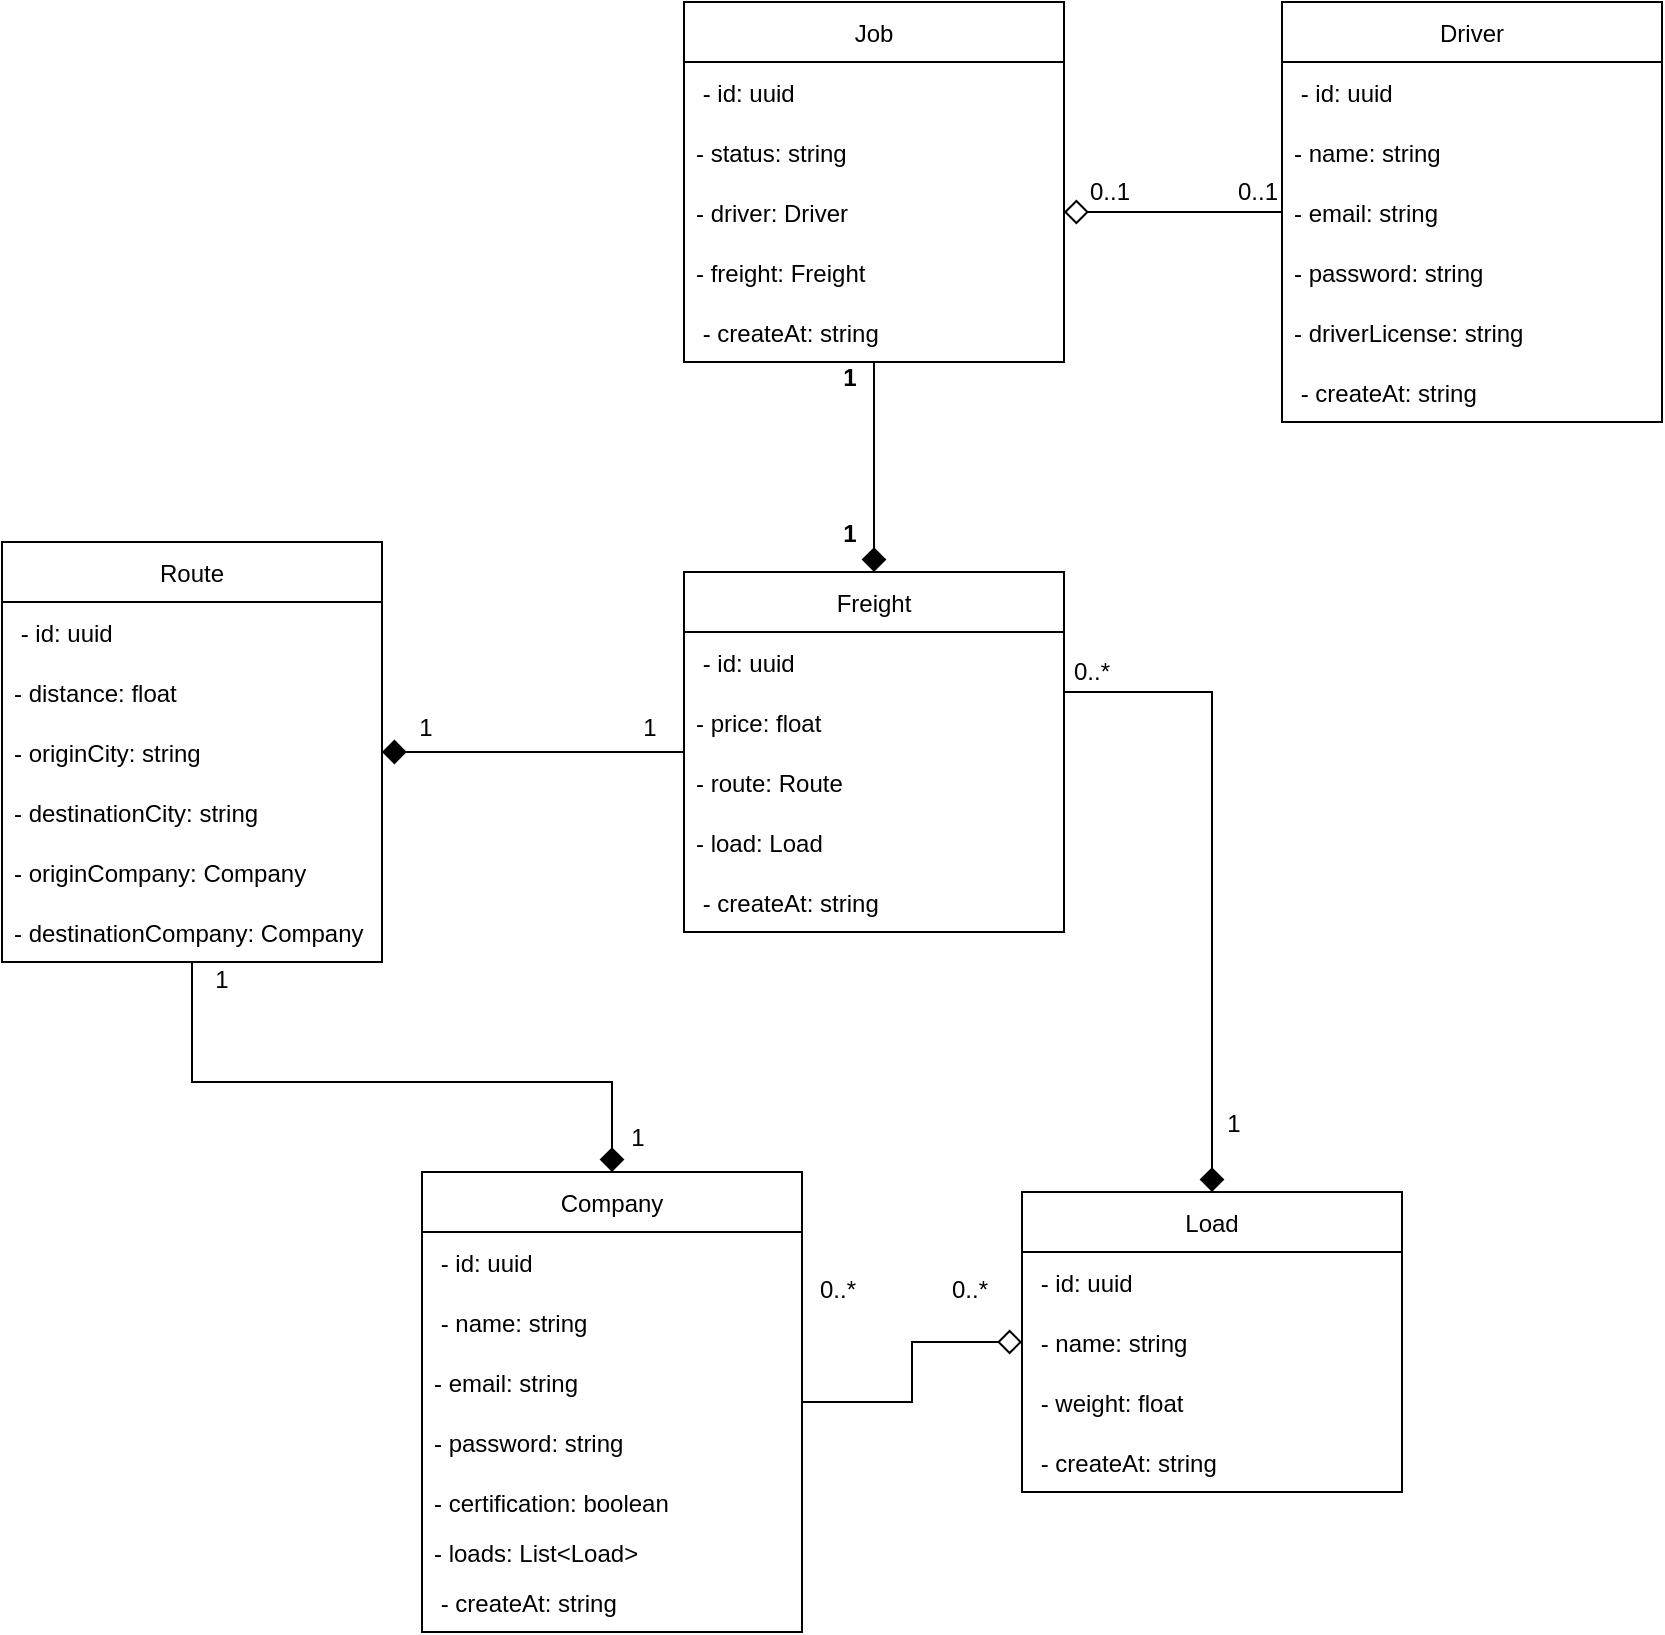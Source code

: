 <mxfile version="20.5.3" type="github" pages="2">
  <diagram id="M3pcUj_e8ZGcJJ1h0OU3" name="Diagrama de Clase">
    <mxGraphModel dx="1335" dy="1883" grid="1" gridSize="10" guides="1" tooltips="1" connect="1" arrows="1" fold="1" page="1" pageScale="1" pageWidth="827" pageHeight="1169" math="0" shadow="0">
      <root>
        <mxCell id="0" />
        <mxCell id="1" parent="0" />
        <mxCell id="ld96d70Gmt-_mfUiLXAM-89" style="edgeStyle=orthogonalEdgeStyle;rounded=0;orthogonalLoop=1;jettySize=auto;html=1;endSize=10;endArrow=diamond;endFill=0;" parent="1" source="F2yfCua-x1HgIKLivBN5-6" target="F2yfCua-x1HgIKLivBN5-72" edge="1">
          <mxGeometry relative="1" as="geometry" />
        </mxCell>
        <mxCell id="F2yfCua-x1HgIKLivBN5-6" value="Company" style="swimlane;fontStyle=0;childLayout=stackLayout;horizontal=1;startSize=30;horizontalStack=0;resizeParent=1;resizeParentMax=0;resizeLast=0;collapsible=1;marginBottom=0;" parent="1" vertex="1">
          <mxGeometry x="570" y="185" width="190" height="230" as="geometry" />
        </mxCell>
        <mxCell id="F2yfCua-x1HgIKLivBN5-7" value=" - id: uuid" style="text;strokeColor=none;fillColor=none;align=left;verticalAlign=middle;spacingLeft=4;spacingRight=4;overflow=hidden;points=[[0,0.5],[1,0.5]];portConstraint=eastwest;rotatable=0;" parent="F2yfCua-x1HgIKLivBN5-6" vertex="1">
          <mxGeometry y="30" width="190" height="30" as="geometry" />
        </mxCell>
        <mxCell id="ld96d70Gmt-_mfUiLXAM-1" value=" - name: string" style="text;strokeColor=none;fillColor=none;align=left;verticalAlign=middle;spacingLeft=4;spacingRight=4;overflow=hidden;points=[[0,0.5],[1,0.5]];portConstraint=eastwest;rotatable=0;" parent="F2yfCua-x1HgIKLivBN5-6" vertex="1">
          <mxGeometry y="60" width="190" height="30" as="geometry" />
        </mxCell>
        <mxCell id="Lm8SJk4BGs5qkrF8xbqH-2" value="- email: string" style="text;strokeColor=none;fillColor=none;align=left;verticalAlign=middle;spacingLeft=4;spacingRight=4;overflow=hidden;points=[[0,0.5],[1,0.5]];portConstraint=eastwest;rotatable=0;" vertex="1" parent="F2yfCua-x1HgIKLivBN5-6">
          <mxGeometry y="90" width="190" height="30" as="geometry" />
        </mxCell>
        <mxCell id="Lm8SJk4BGs5qkrF8xbqH-1" value="- password: string" style="text;strokeColor=none;fillColor=none;align=left;verticalAlign=middle;spacingLeft=4;spacingRight=4;overflow=hidden;points=[[0,0.5],[1,0.5]];portConstraint=eastwest;rotatable=0;" vertex="1" parent="F2yfCua-x1HgIKLivBN5-6">
          <mxGeometry y="120" width="190" height="30" as="geometry" />
        </mxCell>
        <mxCell id="F2yfCua-x1HgIKLivBN5-8" value="- certification: boolean" style="text;strokeColor=none;fillColor=none;align=left;verticalAlign=middle;spacingLeft=4;spacingRight=4;overflow=hidden;points=[[0,0.5],[1,0.5]];portConstraint=eastwest;rotatable=0;" parent="F2yfCua-x1HgIKLivBN5-6" vertex="1">
          <mxGeometry y="150" width="190" height="30" as="geometry" />
        </mxCell>
        <mxCell id="ld96d70Gmt-_mfUiLXAM-87" value="- loads: List&lt;Load&gt;" style="text;strokeColor=none;fillColor=none;align=left;verticalAlign=middle;spacingLeft=4;spacingRight=4;overflow=hidden;points=[[0,0.5],[1,0.5]];portConstraint=eastwest;rotatable=0;" parent="F2yfCua-x1HgIKLivBN5-6" vertex="1">
          <mxGeometry y="180" width="190" height="20" as="geometry" />
        </mxCell>
        <mxCell id="pTG3mIIrtEYWrlTueh43-6" value=" - createAt: string" style="text;strokeColor=none;fillColor=none;align=left;verticalAlign=middle;spacingLeft=4;spacingRight=4;overflow=hidden;points=[[0,0.5],[1,0.5]];portConstraint=eastwest;rotatable=0;" parent="F2yfCua-x1HgIKLivBN5-6" vertex="1">
          <mxGeometry y="200" width="190" height="30" as="geometry" />
        </mxCell>
        <mxCell id="F2yfCua-x1HgIKLivBN5-24" value="Load" style="swimlane;fontStyle=0;childLayout=stackLayout;horizontal=1;startSize=30;horizontalStack=0;resizeParent=1;resizeParentMax=0;resizeLast=0;collapsible=1;marginBottom=0;" parent="1" vertex="1">
          <mxGeometry x="870" y="195" width="190" height="150" as="geometry" />
        </mxCell>
        <mxCell id="ld96d70Gmt-_mfUiLXAM-4" value=" - id: uuid" style="text;strokeColor=none;fillColor=none;align=left;verticalAlign=middle;spacingLeft=4;spacingRight=4;overflow=hidden;points=[[0,0.5],[1,0.5]];portConstraint=eastwest;rotatable=0;" parent="F2yfCua-x1HgIKLivBN5-24" vertex="1">
          <mxGeometry y="30" width="190" height="30" as="geometry" />
        </mxCell>
        <mxCell id="F2yfCua-x1HgIKLivBN5-72" value=" - name: string" style="text;strokeColor=none;fillColor=none;align=left;verticalAlign=middle;spacingLeft=4;spacingRight=4;overflow=hidden;points=[[0,0.5],[1,0.5]];portConstraint=eastwest;rotatable=0;" parent="F2yfCua-x1HgIKLivBN5-24" vertex="1">
          <mxGeometry y="60" width="190" height="30" as="geometry" />
        </mxCell>
        <mxCell id="SRt64cAYokg9fVg4joZT-1" value=" - weight: float" style="text;strokeColor=none;fillColor=none;align=left;verticalAlign=middle;spacingLeft=4;spacingRight=4;overflow=hidden;points=[[0,0.5],[1,0.5]];portConstraint=eastwest;rotatable=0;" parent="F2yfCua-x1HgIKLivBN5-24" vertex="1">
          <mxGeometry y="90" width="190" height="30" as="geometry" />
        </mxCell>
        <mxCell id="pTG3mIIrtEYWrlTueh43-5" value=" - createAt: string" style="text;strokeColor=none;fillColor=none;align=left;verticalAlign=middle;spacingLeft=4;spacingRight=4;overflow=hidden;points=[[0,0.5],[1,0.5]];portConstraint=eastwest;rotatable=0;" parent="F2yfCua-x1HgIKLivBN5-24" vertex="1">
          <mxGeometry y="120" width="190" height="30" as="geometry" />
        </mxCell>
        <mxCell id="HdKlytza_GGiQgGaJUvl-7" style="edgeStyle=orthogonalEdgeStyle;rounded=0;orthogonalLoop=1;jettySize=auto;html=1;endArrow=diamond;endFill=1;endSize=10;strokeWidth=1;" parent="1" source="F2yfCua-x1HgIKLivBN5-39" target="F2yfCua-x1HgIKLivBN5-24" edge="1">
          <mxGeometry relative="1" as="geometry">
            <Array as="points">
              <mxPoint x="965" y="-55" />
            </Array>
          </mxGeometry>
        </mxCell>
        <mxCell id="ld96d70Gmt-_mfUiLXAM-95" style="edgeStyle=orthogonalEdgeStyle;rounded=0;orthogonalLoop=1;jettySize=auto;html=1;endArrow=diamond;endFill=1;endSize=10;" parent="1" source="F2yfCua-x1HgIKLivBN5-39" target="F2yfCua-x1HgIKLivBN5-79" edge="1">
          <mxGeometry relative="1" as="geometry" />
        </mxCell>
        <mxCell id="F2yfCua-x1HgIKLivBN5-39" value="Freight" style="swimlane;fontStyle=0;childLayout=stackLayout;horizontal=1;startSize=30;horizontalStack=0;resizeParent=1;resizeParentMax=0;resizeLast=0;collapsible=1;marginBottom=0;" parent="1" vertex="1">
          <mxGeometry x="701" y="-115" width="190" height="180" as="geometry" />
        </mxCell>
        <mxCell id="ld96d70Gmt-_mfUiLXAM-5" value=" - id: uuid" style="text;strokeColor=none;fillColor=none;align=left;verticalAlign=middle;spacingLeft=4;spacingRight=4;overflow=hidden;points=[[0,0.5],[1,0.5]];portConstraint=eastwest;rotatable=0;" parent="F2yfCua-x1HgIKLivBN5-39" vertex="1">
          <mxGeometry y="30" width="190" height="30" as="geometry" />
        </mxCell>
        <mxCell id="HdKlytza_GGiQgGaJUvl-16" value="- price: float" style="text;strokeColor=none;fillColor=none;align=left;verticalAlign=middle;spacingLeft=4;spacingRight=4;overflow=hidden;points=[[0,0.5],[1,0.5]];portConstraint=eastwest;rotatable=0;" parent="F2yfCua-x1HgIKLivBN5-39" vertex="1">
          <mxGeometry y="60" width="190" height="30" as="geometry" />
        </mxCell>
        <mxCell id="F2yfCua-x1HgIKLivBN5-60" value="- route: Route" style="text;strokeColor=none;fillColor=none;align=left;verticalAlign=middle;spacingLeft=4;spacingRight=4;overflow=hidden;points=[[0,0.5],[1,0.5]];portConstraint=eastwest;rotatable=0;" parent="F2yfCua-x1HgIKLivBN5-39" vertex="1">
          <mxGeometry y="90" width="190" height="30" as="geometry" />
        </mxCell>
        <mxCell id="HdKlytza_GGiQgGaJUvl-18" value="- load: Load" style="text;strokeColor=none;fillColor=none;align=left;verticalAlign=middle;spacingLeft=4;spacingRight=4;overflow=hidden;points=[[0,0.5],[1,0.5]];portConstraint=eastwest;rotatable=0;" parent="F2yfCua-x1HgIKLivBN5-39" vertex="1">
          <mxGeometry y="120" width="190" height="30" as="geometry" />
        </mxCell>
        <mxCell id="ld96d70Gmt-_mfUiLXAM-8" value=" - createAt: string" style="text;strokeColor=none;fillColor=none;align=left;verticalAlign=middle;spacingLeft=4;spacingRight=4;overflow=hidden;points=[[0,0.5],[1,0.5]];portConstraint=eastwest;rotatable=0;" parent="F2yfCua-x1HgIKLivBN5-39" vertex="1">
          <mxGeometry y="150" width="190" height="30" as="geometry" />
        </mxCell>
        <mxCell id="ld96d70Gmt-_mfUiLXAM-94" style="edgeStyle=orthogonalEdgeStyle;rounded=0;orthogonalLoop=1;jettySize=auto;html=1;entryX=0.5;entryY=0;entryDx=0;entryDy=0;endSize=10;endArrow=diamond;endFill=1;" parent="1" source="F2yfCua-x1HgIKLivBN5-77" target="F2yfCua-x1HgIKLivBN5-6" edge="1">
          <mxGeometry relative="1" as="geometry">
            <Array as="points">
              <mxPoint x="455" y="140" />
              <mxPoint x="665" y="140" />
            </Array>
          </mxGeometry>
        </mxCell>
        <mxCell id="F2yfCua-x1HgIKLivBN5-77" value="Route" style="swimlane;fontStyle=0;childLayout=stackLayout;horizontal=1;startSize=30;horizontalStack=0;resizeParent=1;resizeParentMax=0;resizeLast=0;collapsible=1;marginBottom=0;" parent="1" vertex="1">
          <mxGeometry x="360" y="-130" width="190" height="210" as="geometry" />
        </mxCell>
        <mxCell id="ld96d70Gmt-_mfUiLXAM-3" value=" - id: uuid" style="text;strokeColor=none;fillColor=none;align=left;verticalAlign=middle;spacingLeft=4;spacingRight=4;overflow=hidden;points=[[0,0.5],[1,0.5]];portConstraint=eastwest;rotatable=0;" parent="F2yfCua-x1HgIKLivBN5-77" vertex="1">
          <mxGeometry y="30" width="190" height="30" as="geometry" />
        </mxCell>
        <mxCell id="CucOphMQl8QsdvXRG6Uy-3" value="- distance: float" style="text;strokeColor=none;fillColor=none;align=left;verticalAlign=middle;spacingLeft=4;spacingRight=4;overflow=hidden;points=[[0,0.5],[1,0.5]];portConstraint=eastwest;rotatable=0;" parent="F2yfCua-x1HgIKLivBN5-77" vertex="1">
          <mxGeometry y="60" width="190" height="30" as="geometry" />
        </mxCell>
        <mxCell id="F2yfCua-x1HgIKLivBN5-79" value="- originCity: string" style="text;strokeColor=none;fillColor=none;align=left;verticalAlign=middle;spacingLeft=4;spacingRight=4;overflow=hidden;points=[[0,0.5],[1,0.5]];portConstraint=eastwest;rotatable=0;" parent="F2yfCua-x1HgIKLivBN5-77" vertex="1">
          <mxGeometry y="90" width="190" height="30" as="geometry" />
        </mxCell>
        <mxCell id="F2yfCua-x1HgIKLivBN5-80" value="- destinationCity: string" style="text;strokeColor=none;fillColor=none;align=left;verticalAlign=middle;spacingLeft=4;spacingRight=4;overflow=hidden;points=[[0,0.5],[1,0.5]];portConstraint=eastwest;rotatable=0;" parent="F2yfCua-x1HgIKLivBN5-77" vertex="1">
          <mxGeometry y="120" width="190" height="30" as="geometry" />
        </mxCell>
        <mxCell id="F2yfCua-x1HgIKLivBN5-83" value="- originCompany: Company" style="text;strokeColor=none;fillColor=none;align=left;verticalAlign=middle;spacingLeft=4;spacingRight=4;overflow=hidden;points=[[0,0.5],[1,0.5]];portConstraint=eastwest;rotatable=0;" parent="F2yfCua-x1HgIKLivBN5-77" vertex="1">
          <mxGeometry y="150" width="190" height="30" as="geometry" />
        </mxCell>
        <mxCell id="F2yfCua-x1HgIKLivBN5-84" value="- destinationCompany: Company" style="text;strokeColor=none;fillColor=none;align=left;verticalAlign=middle;spacingLeft=4;spacingRight=4;overflow=hidden;points=[[0,0.5],[1,0.5]];portConstraint=eastwest;rotatable=0;" parent="F2yfCua-x1HgIKLivBN5-77" vertex="1">
          <mxGeometry y="180" width="190" height="30" as="geometry" />
        </mxCell>
        <mxCell id="HdKlytza_GGiQgGaJUvl-21" style="edgeStyle=orthogonalEdgeStyle;rounded=0;orthogonalLoop=1;jettySize=auto;html=1;entryX=0.5;entryY=0;entryDx=0;entryDy=0;endArrow=diamond;endFill=1;endSize=10;strokeWidth=1;" parent="1" source="HdKlytza_GGiQgGaJUvl-9" target="F2yfCua-x1HgIKLivBN5-39" edge="1">
          <mxGeometry relative="1" as="geometry" />
        </mxCell>
        <mxCell id="HdKlytza_GGiQgGaJUvl-9" value="Job" style="swimlane;fontStyle=0;childLayout=stackLayout;horizontal=1;startSize=30;horizontalStack=0;resizeParent=1;resizeParentMax=0;resizeLast=0;collapsible=1;marginBottom=0;" parent="1" vertex="1">
          <mxGeometry x="701" y="-400" width="190" height="180" as="geometry" />
        </mxCell>
        <mxCell id="ld96d70Gmt-_mfUiLXAM-7" value=" - id: uuid" style="text;strokeColor=none;fillColor=none;align=left;verticalAlign=middle;spacingLeft=4;spacingRight=4;overflow=hidden;points=[[0,0.5],[1,0.5]];portConstraint=eastwest;rotatable=0;" parent="HdKlytza_GGiQgGaJUvl-9" vertex="1">
          <mxGeometry y="30" width="190" height="30" as="geometry" />
        </mxCell>
        <mxCell id="HdKlytza_GGiQgGaJUvl-10" value="- status: string" style="text;strokeColor=none;fillColor=none;align=left;verticalAlign=middle;spacingLeft=4;spacingRight=4;overflow=hidden;points=[[0,0.5],[1,0.5]];portConstraint=eastwest;rotatable=0;" parent="HdKlytza_GGiQgGaJUvl-9" vertex="1">
          <mxGeometry y="60" width="190" height="30" as="geometry" />
        </mxCell>
        <mxCell id="HdKlytza_GGiQgGaJUvl-15" value="- driver: Driver" style="text;strokeColor=none;fillColor=none;align=left;verticalAlign=middle;spacingLeft=4;spacingRight=4;overflow=hidden;points=[[0,0.5],[1,0.5]];portConstraint=eastwest;rotatable=0;" parent="HdKlytza_GGiQgGaJUvl-9" vertex="1">
          <mxGeometry y="90" width="190" height="30" as="geometry" />
        </mxCell>
        <mxCell id="HdKlytza_GGiQgGaJUvl-11" value="- freight: Freight" style="text;strokeColor=none;fillColor=none;align=left;verticalAlign=middle;spacingLeft=4;spacingRight=4;overflow=hidden;points=[[0,0.5],[1,0.5]];portConstraint=eastwest;rotatable=0;" parent="HdKlytza_GGiQgGaJUvl-9" vertex="1">
          <mxGeometry y="120" width="190" height="30" as="geometry" />
        </mxCell>
        <mxCell id="ld96d70Gmt-_mfUiLXAM-9" value=" - createAt: string" style="text;strokeColor=none;fillColor=none;align=left;verticalAlign=middle;spacingLeft=4;spacingRight=4;overflow=hidden;points=[[0,0.5],[1,0.5]];portConstraint=eastwest;rotatable=0;" parent="HdKlytza_GGiQgGaJUvl-9" vertex="1">
          <mxGeometry y="150" width="190" height="30" as="geometry" />
        </mxCell>
        <mxCell id="HdKlytza_GGiQgGaJUvl-19" style="edgeStyle=orthogonalEdgeStyle;rounded=0;orthogonalLoop=1;jettySize=auto;html=1;entryX=1;entryY=0.5;entryDx=0;entryDy=0;endArrow=diamond;endFill=0;endSize=10;strokeWidth=1;" parent="1" source="HdKlytza_GGiQgGaJUvl-12" target="HdKlytza_GGiQgGaJUvl-15" edge="1">
          <mxGeometry relative="1" as="geometry" />
        </mxCell>
        <mxCell id="HdKlytza_GGiQgGaJUvl-12" value="Driver" style="swimlane;fontStyle=0;childLayout=stackLayout;horizontal=1;startSize=30;horizontalStack=0;resizeParent=1;resizeParentMax=0;resizeLast=0;collapsible=1;marginBottom=0;" parent="1" vertex="1">
          <mxGeometry x="1000" y="-400" width="190" height="210" as="geometry" />
        </mxCell>
        <mxCell id="ld96d70Gmt-_mfUiLXAM-6" value=" - id: uuid" style="text;strokeColor=none;fillColor=none;align=left;verticalAlign=middle;spacingLeft=4;spacingRight=4;overflow=hidden;points=[[0,0.5],[1,0.5]];portConstraint=eastwest;rotatable=0;" parent="HdKlytza_GGiQgGaJUvl-12" vertex="1">
          <mxGeometry y="30" width="190" height="30" as="geometry" />
        </mxCell>
        <mxCell id="HdKlytza_GGiQgGaJUvl-13" value="- name: string" style="text;strokeColor=none;fillColor=none;align=left;verticalAlign=middle;spacingLeft=4;spacingRight=4;overflow=hidden;points=[[0,0.5],[1,0.5]];portConstraint=eastwest;rotatable=0;" parent="HdKlytza_GGiQgGaJUvl-12" vertex="1">
          <mxGeometry y="60" width="190" height="30" as="geometry" />
        </mxCell>
        <mxCell id="pTG3mIIrtEYWrlTueh43-2" value="- email: string" style="text;strokeColor=none;fillColor=none;align=left;verticalAlign=middle;spacingLeft=4;spacingRight=4;overflow=hidden;points=[[0,0.5],[1,0.5]];portConstraint=eastwest;rotatable=0;" parent="HdKlytza_GGiQgGaJUvl-12" vertex="1">
          <mxGeometry y="90" width="190" height="30" as="geometry" />
        </mxCell>
        <mxCell id="pTG3mIIrtEYWrlTueh43-3" value="- password: string" style="text;strokeColor=none;fillColor=none;align=left;verticalAlign=middle;spacingLeft=4;spacingRight=4;overflow=hidden;points=[[0,0.5],[1,0.5]];portConstraint=eastwest;rotatable=0;" parent="HdKlytza_GGiQgGaJUvl-12" vertex="1">
          <mxGeometry y="120" width="190" height="30" as="geometry" />
        </mxCell>
        <mxCell id="pTG3mIIrtEYWrlTueh43-4" value="- driverLicense: string" style="text;strokeColor=none;fillColor=none;align=left;verticalAlign=middle;spacingLeft=4;spacingRight=4;overflow=hidden;points=[[0,0.5],[1,0.5]];portConstraint=eastwest;rotatable=0;" parent="HdKlytza_GGiQgGaJUvl-12" vertex="1">
          <mxGeometry y="150" width="190" height="30" as="geometry" />
        </mxCell>
        <mxCell id="pTG3mIIrtEYWrlTueh43-1" value=" - createAt: string" style="text;strokeColor=none;fillColor=none;align=left;verticalAlign=middle;spacingLeft=4;spacingRight=4;overflow=hidden;points=[[0,0.5],[1,0.5]];portConstraint=eastwest;rotatable=0;" parent="HdKlytza_GGiQgGaJUvl-12" vertex="1">
          <mxGeometry y="180" width="190" height="30" as="geometry" />
        </mxCell>
        <mxCell id="HdKlytza_GGiQgGaJUvl-30" value="1" style="text;html=1;strokeColor=none;fillColor=none;align=center;verticalAlign=middle;whiteSpace=wrap;rounded=0;" parent="1" vertex="1">
          <mxGeometry x="562" y="-42" width="20" height="10" as="geometry" />
        </mxCell>
        <mxCell id="HdKlytza_GGiQgGaJUvl-31" value="1" style="text;html=1;strokeColor=none;fillColor=none;align=center;verticalAlign=middle;whiteSpace=wrap;rounded=0;" parent="1" vertex="1">
          <mxGeometry x="674" y="-42" width="20" height="10" as="geometry" />
        </mxCell>
        <mxCell id="HdKlytza_GGiQgGaJUvl-32" value="1" style="text;html=1;strokeColor=none;fillColor=none;align=center;verticalAlign=middle;whiteSpace=wrap;rounded=0;fontStyle=1" parent="1" vertex="1">
          <mxGeometry x="774" y="-217" width="20" height="10" as="geometry" />
        </mxCell>
        <mxCell id="HdKlytza_GGiQgGaJUvl-33" value="0..1" style="text;html=1;strokeColor=none;fillColor=none;align=center;verticalAlign=middle;whiteSpace=wrap;rounded=0;" parent="1" vertex="1">
          <mxGeometry x="904" y="-310" width="20" height="10" as="geometry" />
        </mxCell>
        <mxCell id="HdKlytza_GGiQgGaJUvl-34" value="0..1" style="text;html=1;strokeColor=none;fillColor=none;align=center;verticalAlign=middle;whiteSpace=wrap;rounded=0;" parent="1" vertex="1">
          <mxGeometry x="978" y="-310" width="20" height="10" as="geometry" />
        </mxCell>
        <mxCell id="HdKlytza_GGiQgGaJUvl-45" value="1" style="text;html=1;strokeColor=none;fillColor=none;align=center;verticalAlign=middle;whiteSpace=wrap;rounded=0;" parent="1" vertex="1">
          <mxGeometry x="966" y="156" width="20" height="10" as="geometry" />
        </mxCell>
        <mxCell id="HdKlytza_GGiQgGaJUvl-46" value="0..*" style="text;html=1;strokeColor=none;fillColor=none;align=center;verticalAlign=middle;whiteSpace=wrap;rounded=0;" parent="1" vertex="1">
          <mxGeometry x="895" y="-70" width="20" height="10" as="geometry" />
        </mxCell>
        <mxCell id="hMBWMICOuz-v4nyTVwGk-1" value="1" style="text;html=1;strokeColor=none;fillColor=none;align=center;verticalAlign=middle;whiteSpace=wrap;rounded=0;fontStyle=1" parent="1" vertex="1">
          <mxGeometry x="774" y="-139" width="20" height="10" as="geometry" />
        </mxCell>
        <mxCell id="hMBWMICOuz-v4nyTVwGk-6" value="1" style="text;html=1;strokeColor=none;fillColor=none;align=center;verticalAlign=middle;whiteSpace=wrap;rounded=0;" parent="1" vertex="1">
          <mxGeometry x="668" y="163" width="20" height="10" as="geometry" />
        </mxCell>
        <mxCell id="hMBWMICOuz-v4nyTVwGk-7" value="1" style="text;html=1;strokeColor=none;fillColor=none;align=center;verticalAlign=middle;whiteSpace=wrap;rounded=0;" parent="1" vertex="1">
          <mxGeometry x="460" y="84" width="20" height="10" as="geometry" />
        </mxCell>
        <mxCell id="hMBWMICOuz-v4nyTVwGk-12" value="0..*" style="text;html=1;strokeColor=none;fillColor=none;align=center;verticalAlign=middle;whiteSpace=wrap;rounded=0;" parent="1" vertex="1">
          <mxGeometry x="834" y="239" width="20" height="10" as="geometry" />
        </mxCell>
        <mxCell id="hMBWMICOuz-v4nyTVwGk-13" value="0..*" style="text;html=1;strokeColor=none;fillColor=none;align=center;verticalAlign=middle;whiteSpace=wrap;rounded=0;" parent="1" vertex="1">
          <mxGeometry x="768" y="239" width="20" height="10" as="geometry" />
        </mxCell>
      </root>
    </mxGraphModel>
  </diagram>
  <diagram id="1bz0O799h8V0yVq-FYLp" name="Diagrama de Casos de Uso">
    <mxGraphModel dx="1578" dy="844" grid="1" gridSize="10" guides="1" tooltips="1" connect="1" arrows="1" fold="1" page="1" pageScale="1" pageWidth="827" pageHeight="1169" math="0" shadow="0">
      <root>
        <mxCell id="0" />
        <mxCell id="1" parent="0" />
        <mxCell id="QoGKlaLHUCBEnwmlQGfR-20" style="edgeStyle=orthogonalEdgeStyle;curved=1;rounded=0;orthogonalLoop=1;jettySize=auto;html=1;entryX=0.5;entryY=1;entryDx=0;entryDy=0;strokeWidth=1;" edge="1" parent="1" source="QoGKlaLHUCBEnwmlQGfR-1" target="QoGKlaLHUCBEnwmlQGfR-5">
          <mxGeometry relative="1" as="geometry" />
        </mxCell>
        <mxCell id="QoGKlaLHUCBEnwmlQGfR-21" style="edgeStyle=orthogonalEdgeStyle;curved=1;rounded=0;orthogonalLoop=1;jettySize=auto;html=1;entryX=0.5;entryY=1;entryDx=0;entryDy=0;strokeWidth=1;" edge="1" parent="1" source="QoGKlaLHUCBEnwmlQGfR-1" target="QoGKlaLHUCBEnwmlQGfR-4">
          <mxGeometry relative="1" as="geometry" />
        </mxCell>
        <mxCell id="QoGKlaLHUCBEnwmlQGfR-22" style="edgeStyle=orthogonalEdgeStyle;curved=1;rounded=0;orthogonalLoop=1;jettySize=auto;html=1;entryX=0.5;entryY=1;entryDx=0;entryDy=0;strokeWidth=1;" edge="1" parent="1" source="QoGKlaLHUCBEnwmlQGfR-1" target="QoGKlaLHUCBEnwmlQGfR-7">
          <mxGeometry relative="1" as="geometry" />
        </mxCell>
        <mxCell id="QoGKlaLHUCBEnwmlQGfR-23" style="edgeStyle=orthogonalEdgeStyle;curved=1;rounded=0;orthogonalLoop=1;jettySize=auto;html=1;entryX=0.5;entryY=1;entryDx=0;entryDy=0;strokeWidth=1;" edge="1" parent="1" source="QoGKlaLHUCBEnwmlQGfR-1" target="QoGKlaLHUCBEnwmlQGfR-6">
          <mxGeometry relative="1" as="geometry" />
        </mxCell>
        <mxCell id="QoGKlaLHUCBEnwmlQGfR-24" style="edgeStyle=orthogonalEdgeStyle;curved=1;rounded=0;orthogonalLoop=1;jettySize=auto;html=1;strokeWidth=1;" edge="1" parent="1" source="QoGKlaLHUCBEnwmlQGfR-1" target="QoGKlaLHUCBEnwmlQGfR-9">
          <mxGeometry relative="1" as="geometry" />
        </mxCell>
        <mxCell id="QoGKlaLHUCBEnwmlQGfR-1" value="Empresa" style="shape=umlActor;verticalLabelPosition=bottom;verticalAlign=top;html=1;outlineConnect=0;" vertex="1" parent="1">
          <mxGeometry x="398" y="740" width="30" height="60" as="geometry" />
        </mxCell>
        <mxCell id="R5DaQg2-dEpTNpGCotOX-2" style="edgeStyle=orthogonalEdgeStyle;curved=1;rounded=0;orthogonalLoop=1;jettySize=auto;html=1;entryX=0.5;entryY=0;entryDx=0;entryDy=0;strokeWidth=1;" edge="1" parent="1" source="QoGKlaLHUCBEnwmlQGfR-2" target="QoGKlaLHUCBEnwmlQGfR-9">
          <mxGeometry relative="1" as="geometry" />
        </mxCell>
        <mxCell id="R5DaQg2-dEpTNpGCotOX-4" style="edgeStyle=orthogonalEdgeStyle;curved=1;rounded=0;orthogonalLoop=1;jettySize=auto;html=1;entryX=1;entryY=0.5;entryDx=0;entryDy=0;strokeWidth=1;" edge="1" parent="1" source="QoGKlaLHUCBEnwmlQGfR-2" target="QoGKlaLHUCBEnwmlQGfR-8">
          <mxGeometry relative="1" as="geometry" />
        </mxCell>
        <mxCell id="R5DaQg2-dEpTNpGCotOX-6" style="edgeStyle=orthogonalEdgeStyle;curved=1;rounded=0;orthogonalLoop=1;jettySize=auto;html=1;entryX=0;entryY=0.5;entryDx=0;entryDy=0;strokeWidth=1;" edge="1" parent="1" source="QoGKlaLHUCBEnwmlQGfR-2" target="R5DaQg2-dEpTNpGCotOX-5">
          <mxGeometry relative="1" as="geometry" />
        </mxCell>
        <mxCell id="R5DaQg2-dEpTNpGCotOX-7" value="" style="edgeStyle=orthogonalEdgeStyle;curved=1;rounded=0;orthogonalLoop=1;jettySize=auto;html=1;strokeWidth=1;" edge="1" parent="1" source="QoGKlaLHUCBEnwmlQGfR-2" target="QoGKlaLHUCBEnwmlQGfR-9">
          <mxGeometry relative="1" as="geometry" />
        </mxCell>
        <mxCell id="QoGKlaLHUCBEnwmlQGfR-2" value="Motorista" style="shape=umlActor;verticalLabelPosition=top;verticalAlign=bottom;html=1;outlineConnect=0;direction=east;horizontal=1;labelPosition=center;align=center;" vertex="1" parent="1">
          <mxGeometry x="398" y="210" width="30" height="60" as="geometry" />
        </mxCell>
        <mxCell id="QoGKlaLHUCBEnwmlQGfR-26" style="edgeStyle=orthogonalEdgeStyle;curved=1;rounded=0;orthogonalLoop=1;jettySize=auto;html=1;entryX=1;entryY=0.5;entryDx=0;entryDy=0;strokeWidth=1;dashed=1;" edge="1" parent="1" source="QoGKlaLHUCBEnwmlQGfR-4" target="QoGKlaLHUCBEnwmlQGfR-9">
          <mxGeometry relative="1" as="geometry">
            <Array as="points">
              <mxPoint x="704" y="410" />
            </Array>
          </mxGeometry>
        </mxCell>
        <mxCell id="QoGKlaLHUCBEnwmlQGfR-27" value="&amp;lt;&amp;lt;include&amp;gt;&amp;gt;" style="edgeLabel;html=1;align=center;verticalAlign=middle;resizable=0;points=[];" vertex="1" connectable="0" parent="QoGKlaLHUCBEnwmlQGfR-26">
          <mxGeometry x="-0.493" y="40" relative="1" as="geometry">
            <mxPoint as="offset" />
          </mxGeometry>
        </mxCell>
        <mxCell id="QoGKlaLHUCBEnwmlQGfR-4" value="Gerenciamento de Trabalho" style="ellipse;whiteSpace=wrap;html=1;" vertex="1" parent="1">
          <mxGeometry x="654" y="550" width="120" height="80" as="geometry" />
        </mxCell>
        <mxCell id="R5DaQg2-dEpTNpGCotOX-11" style="edgeStyle=orthogonalEdgeStyle;curved=1;rounded=0;orthogonalLoop=1;jettySize=auto;html=1;entryX=1;entryY=1;entryDx=0;entryDy=0;dashed=1;strokeWidth=1;" edge="1" parent="1" source="QoGKlaLHUCBEnwmlQGfR-5" target="QoGKlaLHUCBEnwmlQGfR-9">
          <mxGeometry relative="1" as="geometry">
            <Array as="points">
              <mxPoint x="550" y="490" />
              <mxPoint x="455" y="490" />
            </Array>
          </mxGeometry>
        </mxCell>
        <mxCell id="R5DaQg2-dEpTNpGCotOX-12" value="&amp;lt;&amp;lt;include&amp;gt;&amp;gt;" style="edgeLabel;html=1;align=center;verticalAlign=middle;resizable=0;points=[];" vertex="1" connectable="0" parent="R5DaQg2-dEpTNpGCotOX-11">
          <mxGeometry x="-0.074" y="1" relative="1" as="geometry">
            <mxPoint as="offset" />
          </mxGeometry>
        </mxCell>
        <mxCell id="QoGKlaLHUCBEnwmlQGfR-5" value="Gerenciamento de Frete" style="ellipse;whiteSpace=wrap;html=1;" vertex="1" parent="1">
          <mxGeometry x="494" y="550" width="120" height="80" as="geometry" />
        </mxCell>
        <mxCell id="QoGKlaLHUCBEnwmlQGfR-28" style="edgeStyle=orthogonalEdgeStyle;curved=1;rounded=0;orthogonalLoop=1;jettySize=auto;html=1;entryX=0;entryY=0.5;entryDx=0;entryDy=0;dashed=1;strokeWidth=1;" edge="1" parent="1" source="QoGKlaLHUCBEnwmlQGfR-6" target="QoGKlaLHUCBEnwmlQGfR-9">
          <mxGeometry relative="1" as="geometry">
            <Array as="points">
              <mxPoint x="114" y="410" />
            </Array>
          </mxGeometry>
        </mxCell>
        <mxCell id="QoGKlaLHUCBEnwmlQGfR-29" value="&amp;lt;&amp;lt;include&amp;gt;&amp;gt;" style="edgeLabel;html=1;align=center;verticalAlign=middle;resizable=0;points=[];" vertex="1" connectable="0" parent="QoGKlaLHUCBEnwmlQGfR-28">
          <mxGeometry x="0.19" y="-20" relative="1" as="geometry">
            <mxPoint as="offset" />
          </mxGeometry>
        </mxCell>
        <mxCell id="QoGKlaLHUCBEnwmlQGfR-6" value="&lt;div&gt;Gerenciamento de Carga&lt;/div&gt;" style="ellipse;whiteSpace=wrap;html=1;" vertex="1" parent="1">
          <mxGeometry x="54" y="540" width="120" height="80" as="geometry" />
        </mxCell>
        <mxCell id="QoGKlaLHUCBEnwmlQGfR-12" style="edgeStyle=orthogonalEdgeStyle;curved=1;rounded=0;orthogonalLoop=1;jettySize=auto;html=1;entryX=0;entryY=1;entryDx=0;entryDy=0;exitX=0.5;exitY=0;exitDx=0;exitDy=0;dashed=1;" edge="1" parent="1" source="QoGKlaLHUCBEnwmlQGfR-7" target="QoGKlaLHUCBEnwmlQGfR-9">
          <mxGeometry relative="1" as="geometry" />
        </mxCell>
        <mxCell id="QoGKlaLHUCBEnwmlQGfR-15" value="&amp;lt;&amp;lt;include&amp;gt;&amp;gt;" style="edgeLabel;html=1;align=center;verticalAlign=middle;resizable=0;points=[];" vertex="1" connectable="0" parent="QoGKlaLHUCBEnwmlQGfR-12">
          <mxGeometry x="0.045" y="2" relative="1" as="geometry">
            <mxPoint as="offset" />
          </mxGeometry>
        </mxCell>
        <mxCell id="QoGKlaLHUCBEnwmlQGfR-7" value="Manter Empresa" style="ellipse;whiteSpace=wrap;html=1;" vertex="1" parent="1">
          <mxGeometry x="214" y="550" width="120" height="80" as="geometry" />
        </mxCell>
        <mxCell id="R5DaQg2-dEpTNpGCotOX-3" style="edgeStyle=orthogonalEdgeStyle;curved=1;rounded=0;orthogonalLoop=1;jettySize=auto;html=1;entryX=0;entryY=0;entryDx=0;entryDy=0;dashed=1;strokeWidth=1;" edge="1" parent="1" source="QoGKlaLHUCBEnwmlQGfR-8" target="QoGKlaLHUCBEnwmlQGfR-9">
          <mxGeometry relative="1" as="geometry">
            <Array as="points">
              <mxPoint x="190" y="382" />
            </Array>
          </mxGeometry>
        </mxCell>
        <mxCell id="R5DaQg2-dEpTNpGCotOX-10" value="&amp;lt;&amp;lt;include&amp;gt;&amp;gt;" style="edgeLabel;html=1;align=center;verticalAlign=middle;resizable=0;points=[];" vertex="1" connectable="0" parent="R5DaQg2-dEpTNpGCotOX-3">
          <mxGeometry x="-0.579" y="25" relative="1" as="geometry">
            <mxPoint as="offset" />
          </mxGeometry>
        </mxCell>
        <mxCell id="QoGKlaLHUCBEnwmlQGfR-8" value="&lt;div&gt;Manter Motorista&lt;/div&gt;" style="ellipse;whiteSpace=wrap;html=1;" vertex="1" parent="1">
          <mxGeometry x="130" y="201" width="120" height="80" as="geometry" />
        </mxCell>
        <mxCell id="QoGKlaLHUCBEnwmlQGfR-9" value="&lt;div&gt;Efetuar login&lt;/div&gt;" style="ellipse;whiteSpace=wrap;html=1;" vertex="1" parent="1">
          <mxGeometry x="353" y="370" width="120" height="80" as="geometry" />
        </mxCell>
        <mxCell id="R5DaQg2-dEpTNpGCotOX-8" style="edgeStyle=orthogonalEdgeStyle;curved=1;rounded=0;orthogonalLoop=1;jettySize=auto;html=1;entryX=1;entryY=0;entryDx=0;entryDy=0;strokeWidth=1;dashed=1;" edge="1" parent="1" source="R5DaQg2-dEpTNpGCotOX-5" target="QoGKlaLHUCBEnwmlQGfR-9">
          <mxGeometry relative="1" as="geometry">
            <Array as="points">
              <mxPoint x="630" y="382" />
            </Array>
          </mxGeometry>
        </mxCell>
        <mxCell id="R5DaQg2-dEpTNpGCotOX-9" value="&amp;lt;&amp;lt;include&amp;gt;&amp;gt;" style="edgeLabel;html=1;align=center;verticalAlign=middle;resizable=0;points=[];" vertex="1" connectable="0" parent="R5DaQg2-dEpTNpGCotOX-8">
          <mxGeometry x="-0.497" y="-29" relative="1" as="geometry">
            <mxPoint as="offset" />
          </mxGeometry>
        </mxCell>
        <mxCell id="R5DaQg2-dEpTNpGCotOX-5" value="&lt;div&gt;Manter Frete&lt;/div&gt;" style="ellipse;whiteSpace=wrap;html=1;" vertex="1" parent="1">
          <mxGeometry x="570" y="199" width="120" height="80" as="geometry" />
        </mxCell>
      </root>
    </mxGraphModel>
  </diagram>
</mxfile>
